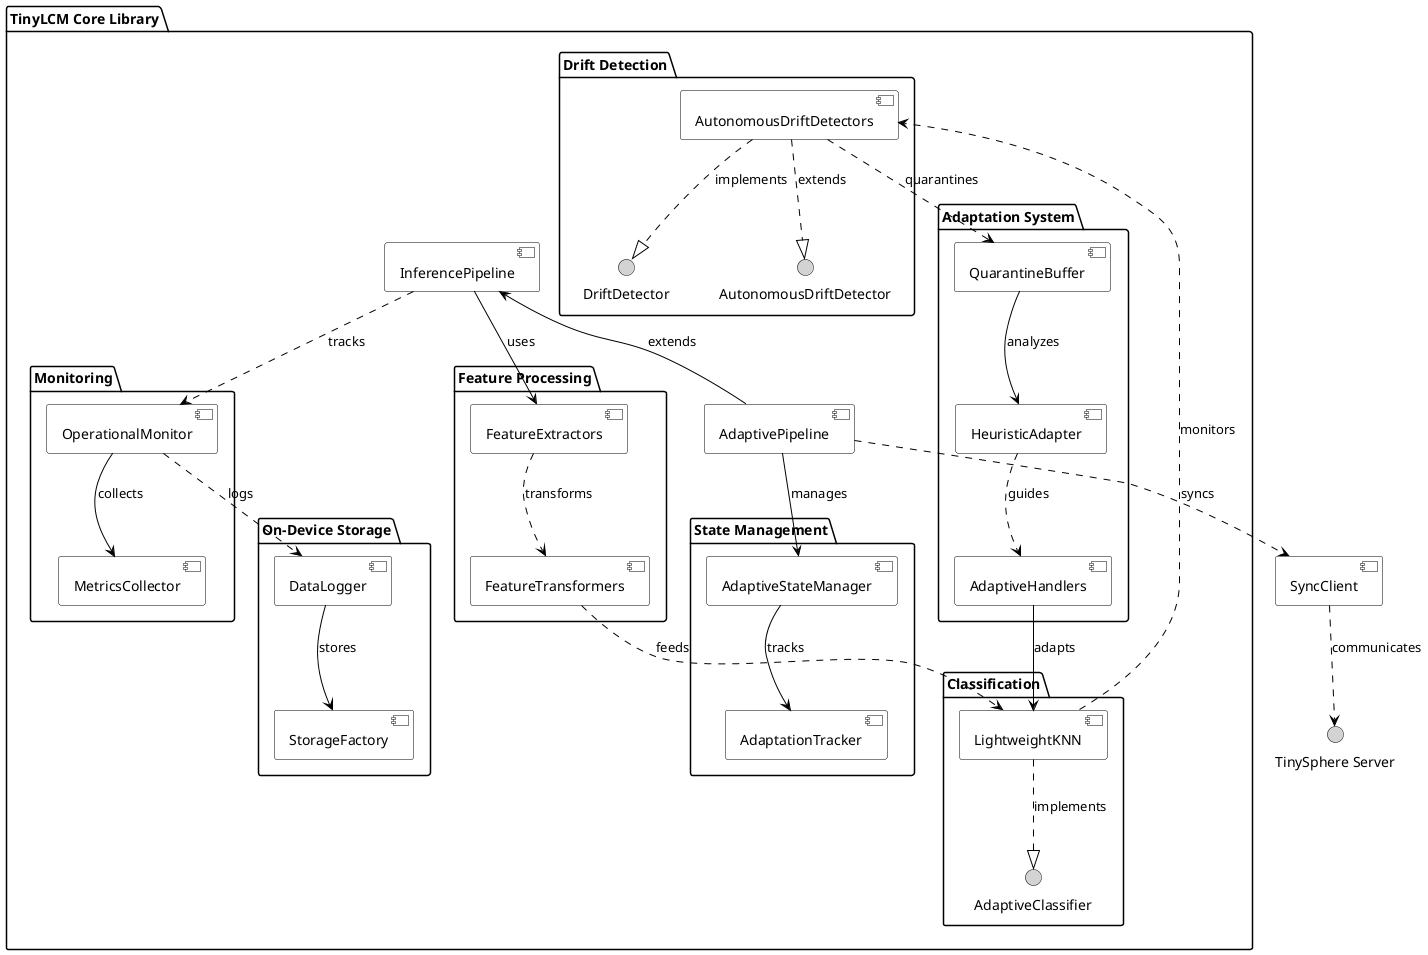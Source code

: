 @startuml TinyLCM_Core_Architecture

' Define component styles
skinparam component {
    BackgroundColor White
    BorderColor Black
    ArrowColor Black
    FontColor Black
}

skinparam interface {
    BackgroundColor LightGray
    BorderColor Black
}

package "TinyLCM Core Library" as Core {
    
    ' Central Pipelines
    component "InferencePipeline" as IP
    component "AdaptivePipeline" as AP
    
    ' Feature Processing
    package "Feature Processing" as FP {
        component "FeatureExtractors" as FE
        component "FeatureTransformers" as FT
    }
    
    ' Classification
    package "Classification" as CL {
        component "LightweightKNN" as KNN
        interface "AdaptiveClassifier" as AC
    }
    
    ' Drift Detection
    package "Drift Detection" as DD {
        component "AutonomousDriftDetectors" as ADD
        interface "DriftDetector" as DDI
        interface "AutonomousDriftDetector" as ADDI
    }
    
    ' Adaptation System
    package "Adaptation System" as AS {
        component "HeuristicAdapter" as HA
        component "AdaptiveHandlers" as AH
        component "QuarantineBuffer" as QB
    }
    
    ' State Management
    package "State Management" as SM {
        component "AdaptiveStateManager" as ASM
        component "AdaptationTracker" as AT
    }
    
    ' Monitoring
    package "Monitoring" as MON {
        component "OperationalMonitor" as OM
        component "MetricsCollector" as MC
    }
    
    ' Storage
    package "On-Device Storage" as ODS {
        component "DataLogger" as DL
        component "StorageFactory" as SF
    }
}

' External Interfaces
interface "TinySphere Server" as TS
component "SyncClient" as SC

' Define relationships with proper UML notation

' Main Pipeline Flow (primary)
IP --> FE : uses
FE ..> FT : transforms
FT ..> KNN : feeds
KNN ..> ADD : monitors

' Pipeline Extension 
AP --> IP : extends

' Drift & Adaptation Flow (secondary)
ADD ..> QB : quarantines
QB --> HA : analyzes  
HA ..> AH : guides
AH --> KNN : adapts

' Monitoring & Tracking (tertiary)
IP ..> OM : tracks
OM --> MC : collects
OM ..> DL : logs

' State Management (quaternary)
AP --> ASM : manages
ASM --> AT : tracks

' Storage
DL --> SF : stores

' External Sync
AP ..> SC : syncs
SC ..> TS : communicates

' Interface Implementations
KNN ..|> AC : implements
ADD ..|> DDI : implements  
ADD ..|> ADDI : extends

' Layout optimization
IP -[hidden]-> AP
FE -[hidden]-> FT
QB -[hidden]-> HA
HA -[hidden]-> AH
ASM -[hidden]-> AT
OM -[hidden]-> MC
DL -[hidden]-> SF

@enduml
